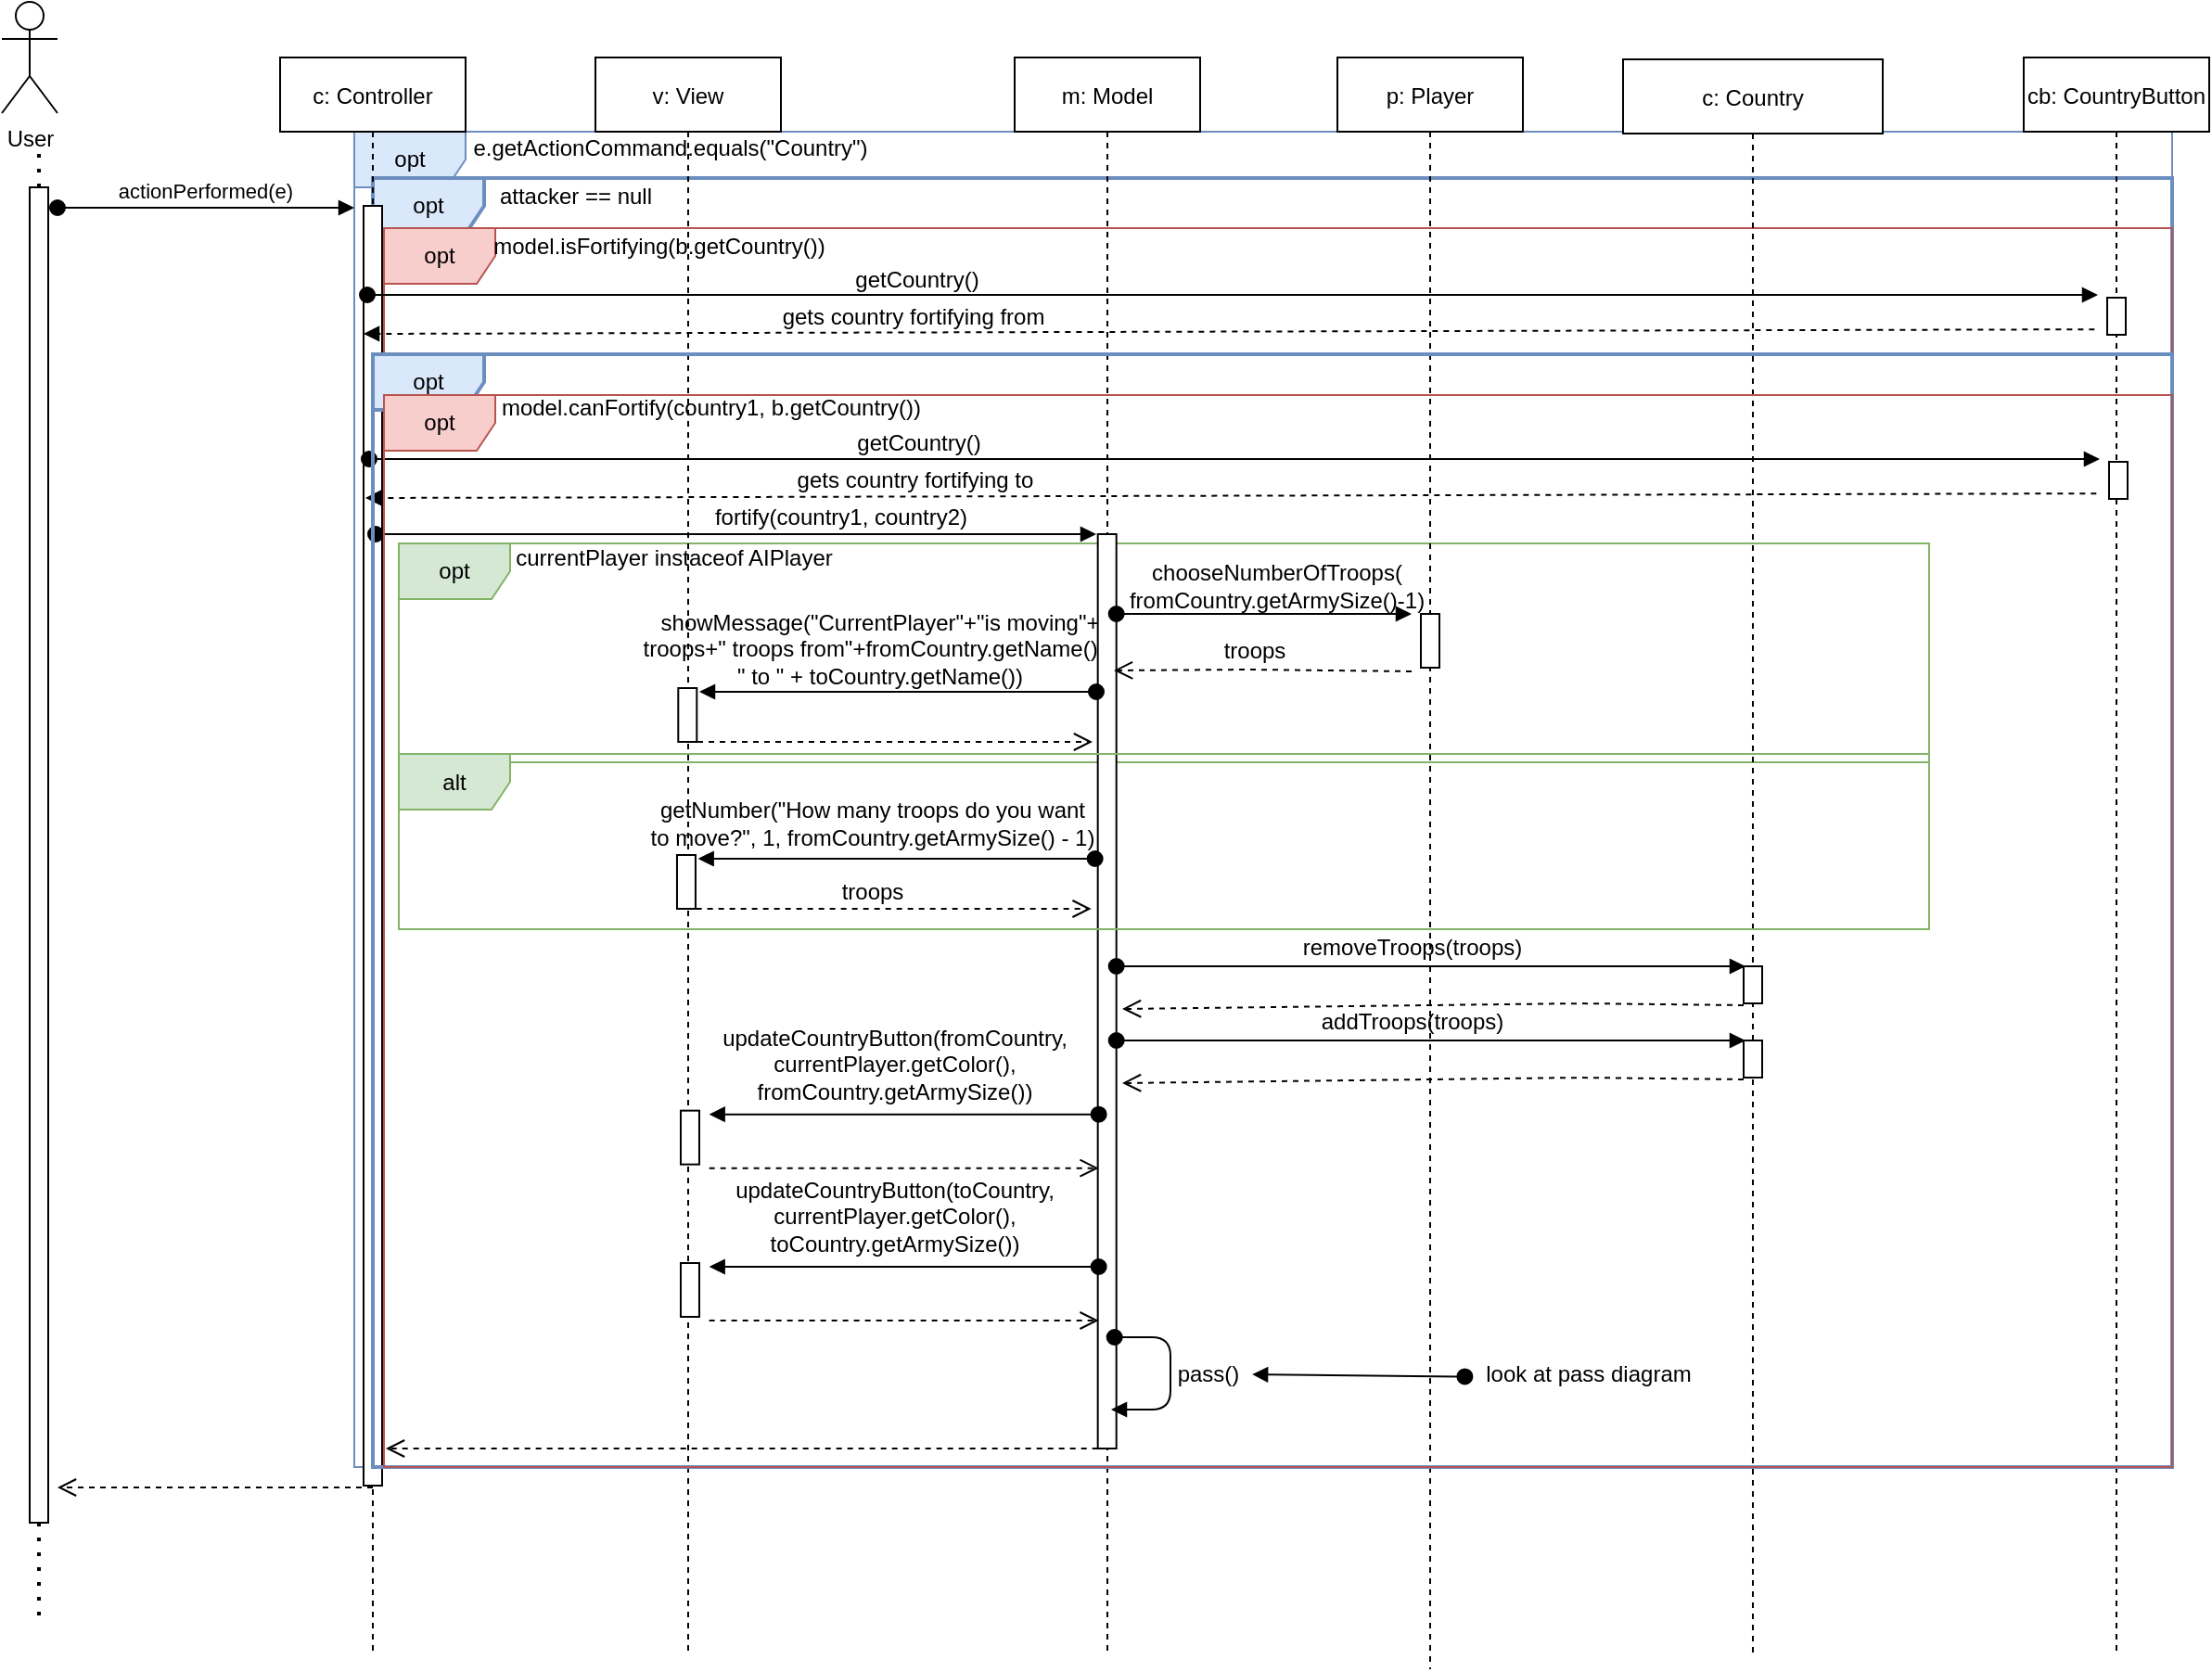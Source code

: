 <mxfile version="13.10.1" type="device"><diagram id="kgpKYQtTHZ0yAKxKKP6v" name="Page-1"><mxGraphModel dx="1673" dy="17" grid="1" gridSize="10" guides="1" tooltips="1" connect="1" arrows="1" fold="1" page="1" pageScale="1" pageWidth="1100" pageHeight="850" math="0" shadow="0"><root><mxCell id="0"/><mxCell id="1" parent="0"/><mxCell id="M1NLoPeebxzdTnUPTrrY-70" value="opt" style="shape=umlFrame;whiteSpace=wrap;html=1;fillColor=#dae8fc;strokeColor=#6c8ebf;" parent="1" vertex="1"><mxGeometry x="289.99" y="1300" width="980.01" height="720" as="geometry"/></mxCell><mxCell id="-_7vYIoT4SHX6QgPY_Xs-10" value="opt" style="shape=umlFrame;whiteSpace=wrap;html=1;strokeWidth=2;fillColor=#dae8fc;strokeColor=#6c8ebf;" vertex="1" parent="1"><mxGeometry x="300.01" y="1325" width="969.99" height="95" as="geometry"/></mxCell><mxCell id="-_7vYIoT4SHX6QgPY_Xs-11" value="opt" style="shape=umlFrame;whiteSpace=wrap;html=1;fillColor=#f8cecc;strokeColor=#b85450;" vertex="1" parent="1"><mxGeometry x="306.01" y="1352" width="963.99" height="68" as="geometry"/></mxCell><mxCell id="M1NLoPeebxzdTnUPTrrY-69" value="opt" style="shape=umlFrame;whiteSpace=wrap;html=1;fillColor=#d5e8d4;strokeColor=#82b366;" parent="1" vertex="1"><mxGeometry x="314" y="1522" width="825" height="118" as="geometry"/></mxCell><mxCell id="M1NLoPeebxzdTnUPTrrY-39" value="c: Country" style="shape=umlLifeline;perimeter=lifelinePerimeter;container=0;collapsible=0;recursiveResize=0;rounded=0;shadow=0;strokeWidth=1;" parent="1" vertex="1"><mxGeometry x="973.99" y="1261" width="140" height="859" as="geometry"/></mxCell><mxCell id="-_7vYIoT4SHX6QgPY_Xs-60" value="showMessage(&quot;CurrentPlayer&quot;+&quot;is moving&quot;+&lt;br&gt;troops+&quot; troops from&quot;+fromCountry.getName() + &lt;br&gt;&quot; to &quot; + toCountry.getName())" style="text;html=1;align=center;verticalAlign=middle;resizable=0;points=[];autosize=1;" vertex="1" parent="1"><mxGeometry x="437.66" y="1554" width="270" height="50" as="geometry"/></mxCell><mxCell id="M1NLoPeebxzdTnUPTrrY-4" value="v: View" style="shape=umlLifeline;perimeter=lifelinePerimeter;container=1;collapsible=0;recursiveResize=0;rounded=0;shadow=0;strokeWidth=1;" parent="1" vertex="1"><mxGeometry x="420" y="1260" width="100" height="860" as="geometry"/></mxCell><mxCell id="-_7vYIoT4SHX6QgPY_Xs-58" value="" style="points=[];perimeter=orthogonalPerimeter;rounded=0;shadow=0;strokeWidth=1;" vertex="1" parent="M1NLoPeebxzdTnUPTrrY-4"><mxGeometry x="44.65" y="340" width="10" height="29" as="geometry"/></mxCell><mxCell id="M1NLoPeebxzdTnUPTrrY-9" value="c: Controller" style="shape=umlLifeline;perimeter=lifelinePerimeter;container=1;collapsible=0;recursiveResize=0;rounded=0;shadow=0;strokeWidth=1;" parent="1" vertex="1"><mxGeometry x="250" y="1260" width="99.99" height="860" as="geometry"/></mxCell><mxCell id="M1NLoPeebxzdTnUPTrrY-10" value="" style="points=[];perimeter=orthogonalPerimeter;rounded=0;shadow=0;strokeWidth=1;" parent="M1NLoPeebxzdTnUPTrrY-9" vertex="1"><mxGeometry x="45" y="80" width="10" height="690" as="geometry"/></mxCell><mxCell id="M1NLoPeebxzdTnUPTrrY-12" value="User" style="shape=umlActor;verticalLabelPosition=bottom;verticalAlign=top;html=1;" parent="1" vertex="1"><mxGeometry x="100.0" y="1230" width="30" height="60" as="geometry"/></mxCell><mxCell id="M1NLoPeebxzdTnUPTrrY-13" value="m: Model" style="shape=umlLifeline;perimeter=lifelinePerimeter;container=1;collapsible=0;recursiveResize=0;rounded=0;shadow=0;strokeWidth=1;" parent="1" vertex="1"><mxGeometry x="646" y="1260" width="100" height="860" as="geometry"/></mxCell><mxCell id="M1NLoPeebxzdTnUPTrrY-15" value="" style="endArrow=none;dashed=1;html=1;dashPattern=1 3;strokeWidth=2;" parent="1" source="M1NLoPeebxzdTnUPTrrY-16" edge="1"><mxGeometry width="50" height="50" relative="1" as="geometry"><mxPoint x="120.0" y="1710" as="sourcePoint"/><mxPoint x="120.0" y="1310" as="targetPoint"/></mxGeometry></mxCell><mxCell id="M1NLoPeebxzdTnUPTrrY-16" value="" style="points=[];perimeter=orthogonalPerimeter;rounded=0;shadow=0;strokeWidth=1;" parent="1" vertex="1"><mxGeometry x="115" y="1330" width="10" height="720" as="geometry"/></mxCell><mxCell id="M1NLoPeebxzdTnUPTrrY-18" value="" style="html=1;verticalAlign=bottom;endArrow=open;dashed=1;endSize=8;" parent="1" edge="1"><mxGeometry x="-0.06" relative="1" as="geometry"><mxPoint x="300" y="2031" as="sourcePoint"/><mxPoint x="129.99" y="2031" as="targetPoint"/><mxPoint as="offset"/><Array as="points"/></mxGeometry></mxCell><mxCell id="M1NLoPeebxzdTnUPTrrY-19" value="actionPerformed(e)" style="verticalAlign=bottom;startArrow=oval;endArrow=block;startSize=8;shadow=0;strokeWidth=1;" parent="1" edge="1"><mxGeometry relative="1" as="geometry"><mxPoint x="129.99" y="1341" as="sourcePoint"/><mxPoint x="290" y="1341" as="targetPoint"/></mxGeometry></mxCell><mxCell id="M1NLoPeebxzdTnUPTrrY-20" value="e.getActionCommand.equals(&quot;Country&quot;)" style="text;html=1;align=center;verticalAlign=middle;resizable=0;points=[];autosize=1;" parent="1" vertex="1"><mxGeometry x="344.99" y="1299" width="230" height="20" as="geometry"/></mxCell><mxCell id="M1NLoPeebxzdTnUPTrrY-22" value="p: Player" style="shape=umlLifeline;perimeter=lifelinePerimeter;container=1;collapsible=0;recursiveResize=0;rounded=0;shadow=0;strokeWidth=1;" parent="1" vertex="1"><mxGeometry x="820" y="1260" width="100" height="869" as="geometry"/></mxCell><mxCell id="-_7vYIoT4SHX6QgPY_Xs-55" value="" style="points=[];perimeter=orthogonalPerimeter;rounded=0;shadow=0;strokeWidth=1;" vertex="1" parent="M1NLoPeebxzdTnUPTrrY-22"><mxGeometry x="45" y="300" width="10" height="29" as="geometry"/></mxCell><mxCell id="M1NLoPeebxzdTnUPTrrY-24" value="currentPlayer instaceof AIPlayer" style="text;html=1;align=center;verticalAlign=middle;resizable=0;points=[];autosize=1;" parent="1" vertex="1"><mxGeometry x="367.26" y="1520" width="190" height="20" as="geometry"/></mxCell><mxCell id="M1NLoPeebxzdTnUPTrrY-31" value="" style="verticalAlign=bottom;startArrow=oval;endArrow=block;startSize=8;shadow=0;strokeWidth=1;entryX=0.981;entryY=0.503;entryDx=0;entryDy=0;entryPerimeter=0;exitX=-0.01;exitY=0.562;exitDx=0;exitDy=0;exitPerimeter=0;" parent="1" edge="1" target="-_7vYIoT4SHX6QgPY_Xs-88" source="-_7vYIoT4SHX6QgPY_Xs-89"><mxGeometry relative="1" as="geometry"><mxPoint x="870" y="2180" as="sourcePoint"/><mxPoint x="865.32" y="2210" as="targetPoint"/></mxGeometry></mxCell><mxCell id="M1NLoPeebxzdTnUPTrrY-68" value="" style="endArrow=none;dashed=1;html=1;dashPattern=1 3;strokeWidth=2;entryX=0.499;entryY=1;entryDx=0;entryDy=0;entryPerimeter=0;" parent="1" edge="1" target="M1NLoPeebxzdTnUPTrrY-16"><mxGeometry width="50" height="50" relative="1" as="geometry"><mxPoint x="120" y="2100" as="sourcePoint"/><mxPoint x="119.99" y="2100" as="targetPoint"/></mxGeometry></mxCell><mxCell id="-_7vYIoT4SHX6QgPY_Xs-12" value="attacker == null" style="text;html=1;align=center;verticalAlign=middle;resizable=0;points=[];autosize=1;" vertex="1" parent="1"><mxGeometry x="359.01" y="1325" width="100" height="20" as="geometry"/></mxCell><mxCell id="-_7vYIoT4SHX6QgPY_Xs-13" value="model.isFortifying(b.getCountry())" style="text;html=1;align=center;verticalAlign=middle;resizable=0;points=[];autosize=1;" vertex="1" parent="1"><mxGeometry x="359.01" y="1352" width="190" height="20" as="geometry"/></mxCell><mxCell id="-_7vYIoT4SHX6QgPY_Xs-15" value="" style="verticalAlign=bottom;startArrow=oval;endArrow=block;startSize=8;shadow=0;strokeWidth=1;" edge="1" parent="1"><mxGeometry relative="1" as="geometry"><mxPoint x="297.01" y="1388" as="sourcePoint"/><mxPoint x="1230" y="1388" as="targetPoint"/><Array as="points"/></mxGeometry></mxCell><mxCell id="-_7vYIoT4SHX6QgPY_Xs-16" value="getCountry()" style="text;html=1;align=center;verticalAlign=middle;resizable=0;points=[];autosize=1;" vertex="1" parent="1"><mxGeometry x="553.01" y="1369.5" width="80" height="20" as="geometry"/></mxCell><mxCell id="-_7vYIoT4SHX6QgPY_Xs-17" value="" style="verticalAlign=bottom;startArrow=none;endArrow=block;startSize=8;shadow=0;strokeWidth=1;dashed=1;startFill=0;exitX=-0.682;exitY=0.854;exitDx=0;exitDy=0;exitPerimeter=0;" edge="1" parent="1" source="-_7vYIoT4SHX6QgPY_Xs-14"><mxGeometry relative="1" as="geometry"><mxPoint x="991.61" y="1410" as="sourcePoint"/><mxPoint x="295.01" y="1409" as="targetPoint"/><Array as="points"/></mxGeometry></mxCell><mxCell id="-_7vYIoT4SHX6QgPY_Xs-18" value="gets country fortifying from" style="text;html=1;align=center;verticalAlign=middle;resizable=0;points=[];autosize=1;" vertex="1" parent="1"><mxGeometry x="511.01" y="1389.5" width="160" height="20" as="geometry"/></mxCell><mxCell id="-_7vYIoT4SHX6QgPY_Xs-19" value="cb: CountryButton" style="shape=umlLifeline;perimeter=lifelinePerimeter;container=1;collapsible=0;recursiveResize=0;rounded=0;shadow=0;strokeWidth=1;" vertex="1" parent="1"><mxGeometry x="1190" y="1260" width="100" height="860" as="geometry"/></mxCell><mxCell id="-_7vYIoT4SHX6QgPY_Xs-14" value="" style="points=[];perimeter=orthogonalPerimeter;rounded=0;shadow=0;strokeWidth=1;" vertex="1" parent="-_7vYIoT4SHX6QgPY_Xs-19"><mxGeometry x="45" y="129.5" width="10" height="20" as="geometry"/></mxCell><mxCell id="-_7vYIoT4SHX6QgPY_Xs-44" value="model.canFortify(country1, b.getCountry())" style="text;html=1;align=center;verticalAlign=middle;resizable=0;points=[];autosize=1;" vertex="1" parent="1"><mxGeometry x="361.65" y="1439" width="240" height="20" as="geometry"/></mxCell><mxCell id="-_7vYIoT4SHX6QgPY_Xs-45" value="" style="verticalAlign=bottom;startArrow=oval;endArrow=block;startSize=8;shadow=0;strokeWidth=1;" edge="1" parent="1"><mxGeometry relative="1" as="geometry"><mxPoint x="298" y="1476.5" as="sourcePoint"/><mxPoint x="1230.99" y="1476.5" as="targetPoint"/><Array as="points"/></mxGeometry></mxCell><mxCell id="-_7vYIoT4SHX6QgPY_Xs-46" value="getCountry()" style="text;html=1;align=center;verticalAlign=middle;resizable=0;points=[];autosize=1;" vertex="1" parent="1"><mxGeometry x="554" y="1458" width="80" height="20" as="geometry"/></mxCell><mxCell id="-_7vYIoT4SHX6QgPY_Xs-47" value="" style="verticalAlign=bottom;startArrow=none;endArrow=block;startSize=8;shadow=0;strokeWidth=1;dashed=1;startFill=0;exitX=-0.682;exitY=0.854;exitDx=0;exitDy=0;exitPerimeter=0;" edge="1" parent="1" source="-_7vYIoT4SHX6QgPY_Xs-49"><mxGeometry relative="1" as="geometry"><mxPoint x="992.6" y="1498.5" as="sourcePoint"/><mxPoint x="296" y="1497.5" as="targetPoint"/><Array as="points"/></mxGeometry></mxCell><mxCell id="-_7vYIoT4SHX6QgPY_Xs-48" value="gets country fortifying to" style="text;html=1;align=center;verticalAlign=middle;resizable=0;points=[];autosize=1;" vertex="1" parent="1"><mxGeometry x="522" y="1478" width="140" height="20" as="geometry"/></mxCell><mxCell id="-_7vYIoT4SHX6QgPY_Xs-49" value="" style="points=[];perimeter=orthogonalPerimeter;rounded=0;shadow=0;strokeWidth=1;" vertex="1" parent="1"><mxGeometry x="1235.99" y="1478" width="10" height="20" as="geometry"/></mxCell><mxCell id="-_7vYIoT4SHX6QgPY_Xs-50" value="" style="points=[];perimeter=orthogonalPerimeter;rounded=0;shadow=0;strokeWidth=1;" vertex="1" parent="1"><mxGeometry x="690.84" y="1517" width="10" height="493" as="geometry"/></mxCell><mxCell id="-_7vYIoT4SHX6QgPY_Xs-51" value="" style="verticalAlign=bottom;startArrow=oval;endArrow=block;startSize=8;shadow=0;strokeWidth=1;" edge="1" parent="1"><mxGeometry relative="1" as="geometry"><mxPoint x="301.49" y="1517" as="sourcePoint"/><mxPoint x="690" y="1517" as="targetPoint"/><Array as="points"/></mxGeometry></mxCell><mxCell id="-_7vYIoT4SHX6QgPY_Xs-52" value="fortify(country1, country2)" style="text;html=1;align=center;verticalAlign=middle;resizable=0;points=[];autosize=1;" vertex="1" parent="1"><mxGeometry x="477.32" y="1498" width="150" height="20" as="geometry"/></mxCell><mxCell id="-_7vYIoT4SHX6QgPY_Xs-53" value="" style="verticalAlign=bottom;startArrow=oval;endArrow=block;startSize=8;shadow=0;strokeWidth=1;" edge="1" parent="1"><mxGeometry relative="1" as="geometry"><mxPoint x="700.84" y="1560" as="sourcePoint"/><mxPoint x="860" y="1560" as="targetPoint"/><Array as="points"/></mxGeometry></mxCell><mxCell id="-_7vYIoT4SHX6QgPY_Xs-54" value="chooseNumberOfTroops(&lt;br&gt;fromCountry.getArmySize()-1)" style="text;html=1;align=center;verticalAlign=middle;resizable=0;points=[];autosize=1;" vertex="1" parent="1"><mxGeometry x="702.18" y="1530" width="170" height="30" as="geometry"/></mxCell><mxCell id="-_7vYIoT4SHX6QgPY_Xs-57" value="troops" style="text;html=1;align=center;verticalAlign=middle;resizable=0;points=[];autosize=1;" vertex="1" parent="1"><mxGeometry x="749.99" y="1570" width="50" height="20" as="geometry"/></mxCell><mxCell id="-_7vYIoT4SHX6QgPY_Xs-56" value="" style="html=1;verticalAlign=bottom;endArrow=open;dashed=1;endSize=8;" edge="1" parent="1"><mxGeometry x="-0.06" relative="1" as="geometry"><mxPoint x="860" y="1591" as="sourcePoint"/><mxPoint x="699.5" y="1590.5" as="targetPoint"/><mxPoint as="offset"/><Array as="points"><mxPoint x="772.44" y="1590"/></Array></mxGeometry></mxCell><mxCell id="-_7vYIoT4SHX6QgPY_Xs-59" value="" style="verticalAlign=bottom;startArrow=oval;endArrow=block;startSize=8;shadow=0;strokeWidth=1;" edge="1" parent="1"><mxGeometry relative="1" as="geometry"><mxPoint x="690" y="1602" as="sourcePoint"/><mxPoint x="476" y="1602" as="targetPoint"/></mxGeometry></mxCell><mxCell id="-_7vYIoT4SHX6QgPY_Xs-61" value="" style="html=1;verticalAlign=bottom;endArrow=open;dashed=1;endSize=8;" edge="1" parent="1"><mxGeometry x="-0.06" relative="1" as="geometry"><mxPoint x="475" y="1629" as="sourcePoint"/><mxPoint x="688" y="1629" as="targetPoint"/><mxPoint as="offset"/><Array as="points"/></mxGeometry></mxCell><mxCell id="-_7vYIoT4SHX6QgPY_Xs-62" value="alt" style="shape=umlFrame;whiteSpace=wrap;html=1;fillColor=#d5e8d4;strokeColor=#82b366;" vertex="1" parent="1"><mxGeometry x="314" y="1635.5" width="825" height="94.5" as="geometry"/></mxCell><mxCell id="-_7vYIoT4SHX6QgPY_Xs-65" value="" style="points=[];perimeter=orthogonalPerimeter;rounded=0;shadow=0;strokeWidth=1;" vertex="1" parent="1"><mxGeometry x="463.98" y="1690" width="10" height="29" as="geometry"/></mxCell><mxCell id="-_7vYIoT4SHX6QgPY_Xs-66" value="" style="verticalAlign=bottom;startArrow=oval;endArrow=block;startSize=8;shadow=0;strokeWidth=1;" edge="1" parent="1"><mxGeometry relative="1" as="geometry"><mxPoint x="689.33" y="1692" as="sourcePoint"/><mxPoint x="475.33" y="1692" as="targetPoint"/></mxGeometry></mxCell><mxCell id="-_7vYIoT4SHX6QgPY_Xs-67" value="" style="html=1;verticalAlign=bottom;endArrow=open;dashed=1;endSize=8;" edge="1" parent="1"><mxGeometry x="-0.06" relative="1" as="geometry"><mxPoint x="474.33" y="1719" as="sourcePoint"/><mxPoint x="687.33" y="1719" as="targetPoint"/><mxPoint as="offset"/><Array as="points"/></mxGeometry></mxCell><mxCell id="-_7vYIoT4SHX6QgPY_Xs-68" value="getNumber(&quot;How many troops do you want&lt;br&gt;to move?&quot;, 1, fromCountry.getArmySize() - 1)" style="text;html=1;align=center;verticalAlign=middle;resizable=0;points=[];autosize=1;" vertex="1" parent="1"><mxGeometry x="443.99" y="1658" width="250" height="30" as="geometry"/></mxCell><mxCell id="-_7vYIoT4SHX6QgPY_Xs-70" value="troops" style="text;html=1;align=center;verticalAlign=middle;resizable=0;points=[];autosize=1;" vertex="1" parent="1"><mxGeometry x="543.99" y="1700" width="50" height="20" as="geometry"/></mxCell><mxCell id="-_7vYIoT4SHX6QgPY_Xs-20" value="" style="points=[];perimeter=orthogonalPerimeter;rounded=0;shadow=0;strokeWidth=1;" vertex="1" parent="1"><mxGeometry x="1039" y="1750" width="10" height="20" as="geometry"/></mxCell><mxCell id="-_7vYIoT4SHX6QgPY_Xs-71" value="" style="verticalAlign=bottom;startArrow=oval;endArrow=block;startSize=8;shadow=0;strokeWidth=1;" edge="1" parent="1"><mxGeometry relative="1" as="geometry"><mxPoint x="700.84" y="1750.0" as="sourcePoint"/><mxPoint x="1040" y="1750" as="targetPoint"/><Array as="points"/></mxGeometry></mxCell><mxCell id="-_7vYIoT4SHX6QgPY_Xs-72" value="removeTroops(troops)" style="text;html=1;align=center;verticalAlign=middle;resizable=0;points=[];autosize=1;" vertex="1" parent="1"><mxGeometry x="795" y="1730" width="130" height="20" as="geometry"/></mxCell><mxCell id="-_7vYIoT4SHX6QgPY_Xs-73" value="" style="html=1;verticalAlign=bottom;endArrow=open;dashed=1;endSize=8;" edge="1" parent="1"><mxGeometry x="-0.06" relative="1" as="geometry"><mxPoint x="1039.0" y="1771" as="sourcePoint"/><mxPoint x="704" y="1773" as="targetPoint"/><mxPoint as="offset"/><Array as="points"><mxPoint x="951.44" y="1770"/></Array></mxGeometry></mxCell><mxCell id="-_7vYIoT4SHX6QgPY_Xs-74" value="" style="points=[];perimeter=orthogonalPerimeter;rounded=0;shadow=0;strokeWidth=1;" vertex="1" parent="1"><mxGeometry x="1039" y="1790" width="10" height="20" as="geometry"/></mxCell><mxCell id="-_7vYIoT4SHX6QgPY_Xs-75" value="" style="verticalAlign=bottom;startArrow=oval;endArrow=block;startSize=8;shadow=0;strokeWidth=1;" edge="1" parent="1"><mxGeometry relative="1" as="geometry"><mxPoint x="700.84" y="1790.0" as="sourcePoint"/><mxPoint x="1040.0" y="1790" as="targetPoint"/><Array as="points"/></mxGeometry></mxCell><mxCell id="-_7vYIoT4SHX6QgPY_Xs-76" value="addTroops(troops)" style="text;html=1;align=center;verticalAlign=middle;resizable=0;points=[];autosize=1;" vertex="1" parent="1"><mxGeometry x="805" y="1770" width="110" height="20" as="geometry"/></mxCell><mxCell id="-_7vYIoT4SHX6QgPY_Xs-77" value="" style="html=1;verticalAlign=bottom;endArrow=open;dashed=1;endSize=8;" edge="1" parent="1"><mxGeometry x="-0.06" relative="1" as="geometry"><mxPoint x="1039.0" y="1811" as="sourcePoint"/><mxPoint x="704" y="1813" as="targetPoint"/><mxPoint as="offset"/><Array as="points"><mxPoint x="951.44" y="1810"/></Array></mxGeometry></mxCell><mxCell id="-_7vYIoT4SHX6QgPY_Xs-78" value="" style="points=[];perimeter=orthogonalPerimeter;rounded=0;shadow=0;strokeWidth=1;" vertex="1" parent="1"><mxGeometry x="465.99" y="1827.82" width="10" height="29" as="geometry"/></mxCell><mxCell id="-_7vYIoT4SHX6QgPY_Xs-79" value="" style="verticalAlign=bottom;startArrow=oval;endArrow=block;startSize=8;shadow=0;strokeWidth=1;" edge="1" parent="1"><mxGeometry relative="1" as="geometry"><mxPoint x="691.33" y="1829.82" as="sourcePoint"/><mxPoint x="481.33" y="1829.82" as="targetPoint"/></mxGeometry></mxCell><mxCell id="-_7vYIoT4SHX6QgPY_Xs-80" value="updateCountryButton(fromCountry, &lt;br&gt;currentPlayer.getColor(), &lt;br&gt;fromCountry.getArmySize())" style="text;html=1;align=center;verticalAlign=middle;resizable=0;points=[];autosize=1;" vertex="1" parent="1"><mxGeometry x="481.33" y="1777.82" width="200" height="50" as="geometry"/></mxCell><mxCell id="-_7vYIoT4SHX6QgPY_Xs-81" value="" style="html=1;verticalAlign=bottom;endArrow=open;dashed=1;endSize=8;" edge="1" parent="1"><mxGeometry x="-0.06" relative="1" as="geometry"><mxPoint x="481.33" y="1858.82" as="sourcePoint"/><mxPoint x="691.33" y="1858.82" as="targetPoint"/><mxPoint as="offset"/><Array as="points"/></mxGeometry></mxCell><mxCell id="-_7vYIoT4SHX6QgPY_Xs-82" value="" style="points=[];perimeter=orthogonalPerimeter;rounded=0;shadow=0;strokeWidth=1;" vertex="1" parent="1"><mxGeometry x="465.99" y="1910" width="10" height="29" as="geometry"/></mxCell><mxCell id="-_7vYIoT4SHX6QgPY_Xs-83" value="" style="verticalAlign=bottom;startArrow=oval;endArrow=block;startSize=8;shadow=0;strokeWidth=1;" edge="1" parent="1"><mxGeometry relative="1" as="geometry"><mxPoint x="691.33" y="1912.0" as="sourcePoint"/><mxPoint x="481.33" y="1912.0" as="targetPoint"/></mxGeometry></mxCell><mxCell id="-_7vYIoT4SHX6QgPY_Xs-84" value="updateCountryButton(toCountry, &lt;br&gt;currentPlayer.getColor(), &lt;br&gt;toCountry.getArmySize())" style="text;html=1;align=center;verticalAlign=middle;resizable=0;points=[];autosize=1;" vertex="1" parent="1"><mxGeometry x="486.33" y="1860" width="190" height="50" as="geometry"/></mxCell><mxCell id="-_7vYIoT4SHX6QgPY_Xs-85" value="" style="html=1;verticalAlign=bottom;endArrow=open;dashed=1;endSize=8;" edge="1" parent="1"><mxGeometry x="-0.06" relative="1" as="geometry"><mxPoint x="481.33" y="1941" as="sourcePoint"/><mxPoint x="691.33" y="1941" as="targetPoint"/><mxPoint as="offset"/><Array as="points"/></mxGeometry></mxCell><mxCell id="-_7vYIoT4SHX6QgPY_Xs-87" value="" style="verticalAlign=bottom;startArrow=oval;endArrow=block;startSize=8;shadow=0;strokeWidth=1;" edge="1" parent="1"><mxGeometry relative="1" as="geometry"><mxPoint x="699.84" y="1950.0" as="sourcePoint"/><mxPoint x="698" y="1989" as="targetPoint"/><Array as="points"><mxPoint x="730" y="1950"/><mxPoint x="730" y="1989"/></Array></mxGeometry></mxCell><mxCell id="-_7vYIoT4SHX6QgPY_Xs-88" value="pass()" style="text;html=1;align=center;verticalAlign=middle;resizable=0;points=[];autosize=1;" vertex="1" parent="1"><mxGeometry x="725" y="1960" width="50" height="20" as="geometry"/></mxCell><mxCell id="-_7vYIoT4SHX6QgPY_Xs-89" value="look at pass diagram" style="text;html=1;align=center;verticalAlign=middle;resizable=0;points=[];autosize=1;" vertex="1" parent="1"><mxGeometry x="890.0" y="1960" width="130" height="20" as="geometry"/></mxCell><mxCell id="-_7vYIoT4SHX6QgPY_Xs-90" value="" style="html=1;verticalAlign=bottom;endArrow=open;dashed=1;endSize=8;" edge="1" parent="1"><mxGeometry x="-0.06" relative="1" as="geometry"><mxPoint x="690.84" y="2010" as="sourcePoint"/><mxPoint x="307" y="2010" as="targetPoint"/><mxPoint as="offset"/><Array as="points"/></mxGeometry></mxCell><mxCell id="-_7vYIoT4SHX6QgPY_Xs-42" value="opt" style="shape=umlFrame;whiteSpace=wrap;html=1;strokeWidth=2;fillColor=#dae8fc;strokeColor=#6c8ebf;" vertex="1" parent="1"><mxGeometry x="300.01" y="1420" width="969.99" height="600" as="geometry"/></mxCell><mxCell id="-_7vYIoT4SHX6QgPY_Xs-43" value="opt" style="shape=umlFrame;whiteSpace=wrap;html=1;fillColor=#f8cecc;strokeColor=#b85450;" vertex="1" parent="1"><mxGeometry x="306.01" y="1442" width="963.99" height="578" as="geometry"/></mxCell></root></mxGraphModel></diagram></mxfile>